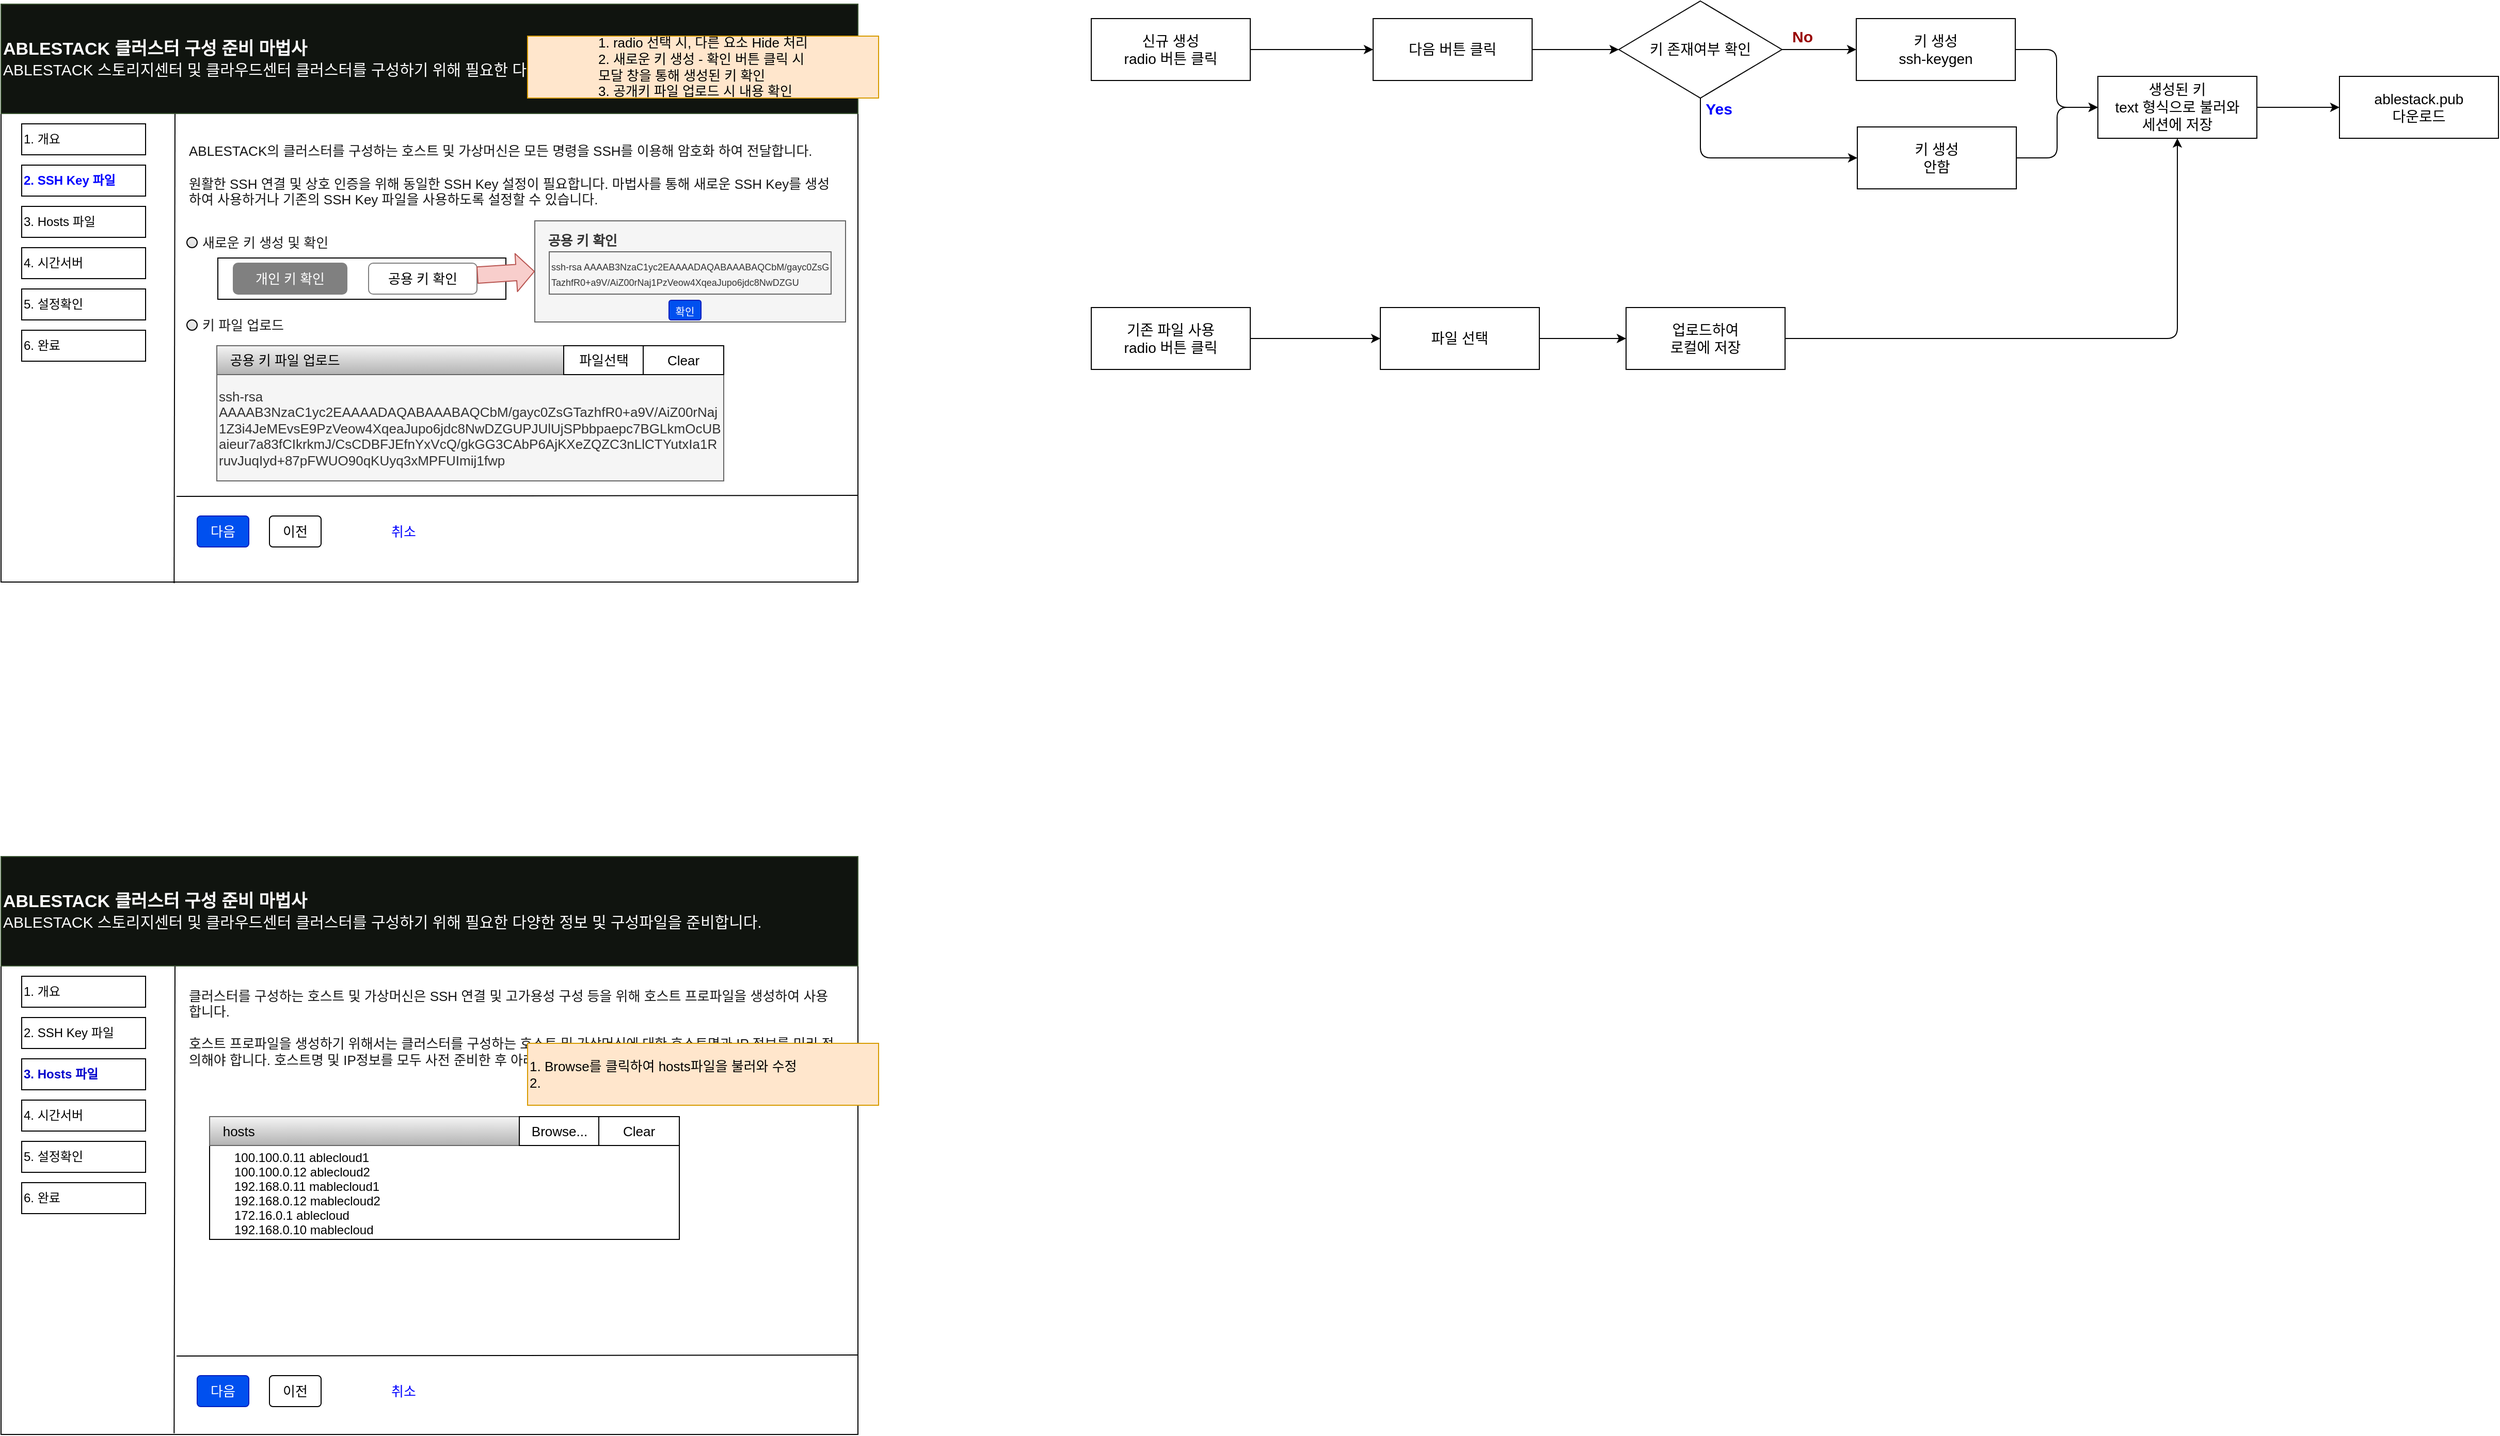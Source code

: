 <mxfile version="14.4.6" type="github">
  <diagram id="XoaDM2TkfQktanUWAJeV" name="클러스터 구성 준비(마법사)">
    <mxGraphModel dx="1134" dy="640" grid="1" gridSize="7" guides="1" tooltips="1" connect="1" arrows="1" fold="1" page="1" pageScale="1" pageWidth="1169" pageHeight="827" background="none" math="0" shadow="0">
      <root>
        <mxCell id="0" />
        <mxCell id="1" parent="0" />
        <mxCell id="__XMbqS7DblXaXG2py2k-1" value="" style="rounded=0;whiteSpace=wrap;html=1;" parent="1" vertex="1">
          <mxGeometry x="190" y="154" width="830" height="560" as="geometry" />
        </mxCell>
        <mxCell id="__XMbqS7DblXaXG2py2k-2" value="&lt;div style=&quot;&quot;&gt;&lt;font style=&quot;font-size: 17px&quot;&gt;&lt;b&gt;ABLESTACK 클러스터 구성 준비 마법사&lt;/b&gt;&lt;/font&gt;&lt;/div&gt;&lt;div style=&quot;font-size: 15px;&quot;&gt;&lt;font style=&quot;font-size: 15px&quot;&gt;ABLESTACK 스토리지센터 및 클라우드센터 클러스터를 구성하기 위해 필요한 다양한 정보 및 구성파일을 준비합니다.&lt;/font&gt;&lt;/div&gt;" style="text;html=1;strokeColor=#3A5431;align=left;verticalAlign=middle;whiteSpace=wrap;rounded=0;labelBackgroundColor=none;fontColor=#ffffff;fillColor=#10140F;" parent="1" vertex="1">
          <mxGeometry x="190" y="154" width="830" height="106" as="geometry" />
        </mxCell>
        <mxCell id="__XMbqS7DblXaXG2py2k-3" value="1. 개요" style="rounded=0;whiteSpace=wrap;html=1;align=left;" parent="1" vertex="1">
          <mxGeometry x="210" y="270" width="120" height="30" as="geometry" />
        </mxCell>
        <mxCell id="__XMbqS7DblXaXG2py2k-4" value="&lt;b&gt;2. SSH Key 파일&lt;/b&gt;" style="rounded=0;whiteSpace=wrap;html=1;align=left;fontColor=#0000FF;" parent="1" vertex="1">
          <mxGeometry x="210" y="310" width="120" height="30" as="geometry" />
        </mxCell>
        <mxCell id="__XMbqS7DblXaXG2py2k-5" value="3. Hosts 파일" style="rounded=0;whiteSpace=wrap;html=1;align=left;" parent="1" vertex="1">
          <mxGeometry x="210" y="350" width="120" height="30" as="geometry" />
        </mxCell>
        <mxCell id="__XMbqS7DblXaXG2py2k-6" value="5. 설정확인" style="rounded=0;whiteSpace=wrap;html=1;align=left;" parent="1" vertex="1">
          <mxGeometry x="210" y="430" width="120" height="30" as="geometry" />
        </mxCell>
        <mxCell id="__XMbqS7DblXaXG2py2k-7" value="4. 시간서버" style="rounded=0;whiteSpace=wrap;html=1;align=left;" parent="1" vertex="1">
          <mxGeometry x="210" y="390" width="120" height="30" as="geometry" />
        </mxCell>
        <mxCell id="__XMbqS7DblXaXG2py2k-8" value="6. 완료" style="rounded=0;whiteSpace=wrap;html=1;align=left;" parent="1" vertex="1">
          <mxGeometry x="210" y="470" width="120" height="30" as="geometry" />
        </mxCell>
        <mxCell id="__XMbqS7DblXaXG2py2k-11" value="" style="endArrow=none;html=1;fontColor=#FCFCFC;entryX=0.203;entryY=1.003;entryDx=0;entryDy=0;entryPerimeter=0;exitX=0.202;exitY=1.002;exitDx=0;exitDy=0;exitPerimeter=0;" parent="1" target="__XMbqS7DblXaXG2py2k-2" edge="1" source="__XMbqS7DblXaXG2py2k-1">
          <mxGeometry width="50" height="50" relative="1" as="geometry">
            <mxPoint x="358" y="600" as="sourcePoint" />
            <mxPoint x="640" y="300" as="targetPoint" />
          </mxGeometry>
        </mxCell>
        <mxCell id="__XMbqS7DblXaXG2py2k-12" value="" style="endArrow=none;html=1;fontColor=#FCFCFC;" parent="1" edge="1">
          <mxGeometry width="50" height="50" relative="1" as="geometry">
            <mxPoint x="360" y="631" as="sourcePoint" />
            <mxPoint x="1020" y="630" as="targetPoint" />
          </mxGeometry>
        </mxCell>
        <mxCell id="__XMbqS7DblXaXG2py2k-13" value="&lt;span style=&quot;color: rgb(21, 21, 21); font-family: redhattext, overpass, overpass, helvetica, arial, sans-serif; font-size: 13px; background-color: rgb(255, 255, 255);&quot;&gt;ABLESTACK의 클러스터를 구성하는 호스트 및 가상머신은 모든 명령을 SSH를 이용해 암호화 하여 전달합니다.&lt;/span&gt;&lt;br style=&quot;box-sizing: border-box; color: rgb(21, 21, 21); font-family: redhattext, overpass, overpass, helvetica, arial, sans-serif; font-size: 13px; background-color: rgb(255, 255, 255);&quot;&gt;&lt;br style=&quot;box-sizing: border-box; color: rgb(21, 21, 21); font-family: redhattext, overpass, overpass, helvetica, arial, sans-serif; font-size: 13px; background-color: rgb(255, 255, 255);&quot;&gt;&lt;span style=&quot;color: rgb(21, 21, 21); font-family: redhattext, overpass, overpass, helvetica, arial, sans-serif; font-size: 13px; background-color: rgb(255, 255, 255);&quot;&gt;원활한 SSH 연결 및 상호 인증을 위해 동일한 SSH Key 설정이 필요합니다. 마법사를 통해 새로운 SSH Key를 생성하여 사용하거나 기존의 SSH Key 파일을 사용하도록 설정할 수 있습니다.&lt;/span&gt;" style="text;html=1;strokeColor=none;fillColor=none;align=left;verticalAlign=middle;whiteSpace=wrap;rounded=0;labelBackgroundColor=none;fontColor=#1C1C1C;fontSize=13;" parent="1" vertex="1">
          <mxGeometry x="370" y="270" width="630" height="100" as="geometry" />
        </mxCell>
        <mxCell id="__XMbqS7DblXaXG2py2k-18" value="새로운 키 생성 및 확인" style="html=1;shadow=0;dashed=0;shape=mxgraph.bootstrap.radioButton2;labelPosition=right;verticalLabelPosition=middle;align=left;verticalAlign=middle;gradientColor=#DEDEDE;fillColor=#EDEDED;checked=0;spacing=5;checkedFill=#0085FC;checkedStroke=#ffffff;labelBackgroundColor=#ffffff;fontSize=13;fontColor=#1C1C1C;" parent="1" vertex="1">
          <mxGeometry x="370" y="380" width="10" height="10" as="geometry" />
        </mxCell>
        <mxCell id="__XMbqS7DblXaXG2py2k-19" value="키 파일 업로드" style="html=1;shadow=0;dashed=0;shape=mxgraph.bootstrap.radioButton2;labelPosition=right;verticalLabelPosition=middle;align=left;verticalAlign=middle;gradientColor=#DEDEDE;fillColor=#EDEDED;checked=0;spacing=5;checkedFill=#0085FC;checkedStroke=#ffffff;labelBackgroundColor=none;fontSize=13;fontColor=#1C1C1C;" parent="1" vertex="1">
          <mxGeometry x="370" y="460" width="10" height="10" as="geometry" />
        </mxCell>
        <mxCell id="__XMbqS7DblXaXG2py2k-28" value="" style="rounded=0;whiteSpace=wrap;html=1;labelBackgroundColor=none;fontSize=13;align=left;labelBorderColor=none;" parent="1" vertex="1">
          <mxGeometry x="400" y="400" width="279" height="40" as="geometry" />
        </mxCell>
        <mxCell id="__XMbqS7DblXaXG2py2k-29" value="개인 키 확인" style="rounded=1;whiteSpace=wrap;html=1;labelBackgroundColor=none;fontSize=13;fontColor=#ffffff;align=center;fillColor=#808080;strokeColor=#808080;" parent="1" vertex="1">
          <mxGeometry x="415" y="405" width="110" height="30" as="geometry" />
        </mxCell>
        <mxCell id="__XMbqS7DblXaXG2py2k-30" value="공용 키 확인" style="rounded=1;whiteSpace=wrap;html=1;labelBackgroundColor=none;fontSize=13;align=center;fillColor=#FFFFFF;strokeColor=#808080;" parent="1" vertex="1">
          <mxGeometry x="546" y="405" width="105" height="30" as="geometry" />
        </mxCell>
        <mxCell id="__XMbqS7DblXaXG2py2k-38" value="&lt;div style=&quot;text-align: left&quot;&gt;&lt;span&gt;1. radio 선택 시, 다른 요소 Hide 처리&lt;/span&gt;&lt;/div&gt;&lt;span&gt;&lt;div style=&quot;text-align: left&quot;&gt;&lt;span&gt;2. 새로운 키 생성 - 확인 버튼 클릭 시 &lt;br&gt;모달 창을 통해 생성된 키 확인&lt;/span&gt;&lt;/div&gt;&lt;div style=&quot;text-align: left&quot;&gt;&lt;span&gt;3. 공개키 파일 업로드 시 내용 확인&lt;/span&gt;&lt;/div&gt;&lt;/span&gt;" style="rounded=0;whiteSpace=wrap;html=1;labelBackgroundColor=none;strokeColor=#d79b00;fillColor=#ffe6cc;fontSize=13;align=center;" parent="1" vertex="1">
          <mxGeometry x="700" y="185" width="340" height="60" as="geometry" />
        </mxCell>
        <mxCell id="__XMbqS7DblXaXG2py2k-39" value="다음" style="rounded=1;whiteSpace=wrap;html=1;labelBackgroundColor=none;strokeColor=#001DBC;fillColor=#0050ef;fontSize=13;fontColor=#ffffff;align=center;arcSize=11;" parent="1" vertex="1">
          <mxGeometry x="380" y="650" width="50" height="30" as="geometry" />
        </mxCell>
        <mxCell id="__XMbqS7DblXaXG2py2k-40" value="이전" style="rounded=1;whiteSpace=wrap;html=1;labelBackgroundColor=none;strokeColor=#000000;fillColor=#ffffff;fontSize=13;fontColor=#000000;align=center;arcSize=11;" parent="1" vertex="1">
          <mxGeometry x="450" y="650" width="50" height="30" as="geometry" />
        </mxCell>
        <mxCell id="__XMbqS7DblXaXG2py2k-41" value="취소" style="text;html=1;strokeColor=none;fillColor=none;align=center;verticalAlign=middle;whiteSpace=wrap;rounded=0;labelBackgroundColor=none;fontSize=13;fontColor=#0000FF;" parent="1" vertex="1">
          <mxGeometry x="560" y="655" width="40" height="20" as="geometry" />
        </mxCell>
        <mxCell id="__XMbqS7DblXaXG2py2k-42" value="" style="rounded=0;whiteSpace=wrap;html=1;" parent="1" vertex="1">
          <mxGeometry x="190" y="980" width="830" height="560" as="geometry" />
        </mxCell>
        <mxCell id="__XMbqS7DblXaXG2py2k-43" value="&lt;div style=&quot;&quot;&gt;&lt;font style=&quot;font-size: 17px&quot;&gt;&lt;b&gt;ABLESTACK 클러스터 구성 준비 마법사&lt;/b&gt;&lt;/font&gt;&lt;/div&gt;&lt;div style=&quot;font-size: 15px;&quot;&gt;&lt;font style=&quot;font-size: 15px&quot;&gt;ABLESTACK 스토리지센터 및 클라우드센터 클러스터를 구성하기 위해 필요한 다양한 정보 및 구성파일을 준비합니다.&lt;/font&gt;&lt;/div&gt;" style="text;html=1;strokeColor=#3A5431;align=left;verticalAlign=middle;whiteSpace=wrap;rounded=0;labelBackgroundColor=none;fontColor=#ffffff;fillColor=#10140F;" parent="1" vertex="1">
          <mxGeometry x="190" y="980" width="830" height="106" as="geometry" />
        </mxCell>
        <mxCell id="__XMbqS7DblXaXG2py2k-44" value="1. 개요" style="rounded=0;whiteSpace=wrap;html=1;align=left;" parent="1" vertex="1">
          <mxGeometry x="210" y="1096" width="120" height="30" as="geometry" />
        </mxCell>
        <mxCell id="__XMbqS7DblXaXG2py2k-45" value="&lt;span style=&quot;font-weight: normal&quot;&gt;&lt;font color=&quot;#000000&quot;&gt;2. SSH Key 파일&lt;/font&gt;&lt;/span&gt;" style="rounded=0;whiteSpace=wrap;html=1;align=left;fontColor=#0000FF;fontStyle=1" parent="1" vertex="1">
          <mxGeometry x="210" y="1136" width="120" height="30" as="geometry" />
        </mxCell>
        <mxCell id="__XMbqS7DblXaXG2py2k-46" value="&lt;b&gt;&lt;font color=&quot;#0000cc&quot;&gt;3. Hosts 파일&lt;/font&gt;&lt;/b&gt;" style="rounded=0;whiteSpace=wrap;html=1;align=left;" parent="1" vertex="1">
          <mxGeometry x="210" y="1176" width="120" height="30" as="geometry" />
        </mxCell>
        <mxCell id="__XMbqS7DblXaXG2py2k-47" value="5. 설정확인" style="rounded=0;whiteSpace=wrap;html=1;align=left;" parent="1" vertex="1">
          <mxGeometry x="210" y="1256" width="120" height="30" as="geometry" />
        </mxCell>
        <mxCell id="__XMbqS7DblXaXG2py2k-48" value="4. 시간서버" style="rounded=0;whiteSpace=wrap;html=1;align=left;" parent="1" vertex="1">
          <mxGeometry x="210" y="1216" width="120" height="30" as="geometry" />
        </mxCell>
        <mxCell id="__XMbqS7DblXaXG2py2k-49" value="6. 완료" style="rounded=0;whiteSpace=wrap;html=1;align=left;" parent="1" vertex="1">
          <mxGeometry x="210" y="1296" width="120" height="30" as="geometry" />
        </mxCell>
        <mxCell id="__XMbqS7DblXaXG2py2k-50" value="" style="endArrow=none;html=1;fontColor=#FCFCFC;entryX=0.203;entryY=1.003;entryDx=0;entryDy=0;entryPerimeter=0;exitX=0.202;exitY=0.998;exitDx=0;exitDy=0;exitPerimeter=0;" parent="1" target="__XMbqS7DblXaXG2py2k-43" edge="1" source="__XMbqS7DblXaXG2py2k-42">
          <mxGeometry width="50" height="50" relative="1" as="geometry">
            <mxPoint x="358" y="1426" as="sourcePoint" />
            <mxPoint x="640" y="1126" as="targetPoint" />
          </mxGeometry>
        </mxCell>
        <mxCell id="__XMbqS7DblXaXG2py2k-51" value="" style="endArrow=none;html=1;fontColor=#FCFCFC;" parent="1" edge="1">
          <mxGeometry width="50" height="50" relative="1" as="geometry">
            <mxPoint x="360" y="1464" as="sourcePoint" />
            <mxPoint x="1020" y="1463" as="targetPoint" />
          </mxGeometry>
        </mxCell>
        <mxCell id="__XMbqS7DblXaXG2py2k-52" value="&lt;font style=&quot;font-size: 13px&quot;&gt;&lt;span style=&quot;color: rgb(21 , 21 , 21) ; font-family: &amp;#34;redhattext&amp;#34; , &amp;#34;overpass&amp;#34; , &amp;#34;overpass&amp;#34; , &amp;#34;helvetica&amp;#34; , &amp;#34;arial&amp;#34; , sans-serif ; background-color: rgb(255 , 255 , 255)&quot;&gt;클러스터를 구성하는 호스트 및 가상머신은 SSH 연결 및 고가용성 구성 등을 위해 호스트 프로파일을 생성하여 사용합니다.&lt;/span&gt;&lt;br style=&quot;box-sizing: border-box ; color: rgb(21 , 21 , 21) ; font-family: &amp;#34;redhattext&amp;#34; , &amp;#34;overpass&amp;#34; , &amp;#34;overpass&amp;#34; , &amp;#34;helvetica&amp;#34; , &amp;#34;arial&amp;#34; , sans-serif ; background-color: rgb(255 , 255 , 255)&quot;&gt;&lt;br style=&quot;box-sizing: border-box ; color: rgb(21 , 21 , 21) ; font-family: &amp;#34;redhattext&amp;#34; , &amp;#34;overpass&amp;#34; , &amp;#34;overpass&amp;#34; , &amp;#34;helvetica&amp;#34; , &amp;#34;arial&amp;#34; , sans-serif ; background-color: rgb(255 , 255 , 255)&quot;&gt;&lt;span style=&quot;color: rgb(21 , 21 , 21) ; font-family: &amp;#34;redhattext&amp;#34; , &amp;#34;overpass&amp;#34; , &amp;#34;overpass&amp;#34; , &amp;#34;helvetica&amp;#34; , &amp;#34;arial&amp;#34; , sans-serif ; background-color: rgb(255 , 255 , 255)&quot;&gt;호스트 프로파일을 생성하기 위해서는 클러스터를 구성하는 호스트 및 가상머신에 대한 호스트명과 IP 정보를 미리 정의해야 합니다. 호스트명 및 IP정보를 모두 사전 준비한 후 아래의 정보를 구성하십시오.&lt;/span&gt;&lt;/font&gt;" style="text;html=1;strokeColor=none;fillColor=none;align=left;verticalAlign=middle;whiteSpace=wrap;rounded=0;labelBackgroundColor=none;fontColor=#1C1C1C;fontSize=13;" parent="1" vertex="1">
          <mxGeometry x="370" y="1096" width="630" height="100" as="geometry" />
        </mxCell>
        <mxCell id="__XMbqS7DblXaXG2py2k-62" value="다음" style="rounded=1;whiteSpace=wrap;html=1;labelBackgroundColor=none;strokeColor=#001DBC;fillColor=#0050ef;fontSize=13;fontColor=#ffffff;align=center;arcSize=11;" parent="1" vertex="1">
          <mxGeometry x="380" y="1483" width="50" height="30" as="geometry" />
        </mxCell>
        <mxCell id="__XMbqS7DblXaXG2py2k-63" value="이전" style="rounded=1;whiteSpace=wrap;html=1;labelBackgroundColor=none;strokeColor=#000000;fillColor=#ffffff;fontSize=13;fontColor=#000000;align=center;arcSize=11;" parent="1" vertex="1">
          <mxGeometry x="450" y="1483" width="50" height="30" as="geometry" />
        </mxCell>
        <mxCell id="__XMbqS7DblXaXG2py2k-64" value="취소" style="text;html=1;strokeColor=none;fillColor=none;align=center;verticalAlign=middle;whiteSpace=wrap;rounded=0;labelBackgroundColor=none;fontSize=13;fontColor=#0000FF;" parent="1" vertex="1">
          <mxGeometry x="560" y="1488" width="40" height="20" as="geometry" />
        </mxCell>
        <mxCell id="__XMbqS7DblXaXG2py2k-66" value="" style="rounded=0;whiteSpace=wrap;html=1;labelBackgroundColor=#080808;strokeColor=#000000;fillColor=#FFFFFF;fontSize=13;fontColor=#0000CC;align=center;" parent="1" vertex="1">
          <mxGeometry x="392" y="1260" width="455" height="91" as="geometry" />
        </mxCell>
        <mxCell id="__XMbqS7DblXaXG2py2k-67" value="&amp;nbsp; &amp;nbsp;hosts" style="rounded=0;whiteSpace=wrap;html=1;labelBackgroundColor=none;strokeColor=#666666;fillColor=#f5f5f5;fontSize=13;align=left;gradientColor=#b3b3b3;" parent="1" vertex="1">
          <mxGeometry x="392" y="1232" width="454" height="28" as="geometry" />
        </mxCell>
        <mxCell id="__XMbqS7DblXaXG2py2k-68" value="&lt;font color=&quot;#000000&quot;&gt;Browse...&lt;/font&gt;" style="rounded=0;whiteSpace=wrap;html=1;labelBackgroundColor=none;strokeColor=#000000;fillColor=#FFFFFF;fontSize=13;fontColor=#0000CC;align=center;" parent="1" vertex="1">
          <mxGeometry x="692" y="1232" width="78" height="28" as="geometry" />
        </mxCell>
        <mxCell id="__XMbqS7DblXaXG2py2k-69" value="&lt;font color=&quot;#000000&quot;&gt;Clear&lt;/font&gt;" style="rounded=0;whiteSpace=wrap;html=1;labelBackgroundColor=none;strokeColor=#000000;fillColor=#FFFFFF;fontSize=13;fontColor=#0000CC;align=center;" parent="1" vertex="1">
          <mxGeometry x="769" y="1232" width="78" height="28" as="geometry" />
        </mxCell>
        <mxCell id="__XMbqS7DblXaXG2py2k-70" value="&lt;p class=&quot;p1&quot; style=&quot;margin: 0px ; font-stretch: normal ; font-size: 12px ; line-height: normal ; color: rgb(0 , 0 , 0)&quot;&gt;100.100.0.11 ablecloud1&lt;/p&gt;&lt;p class=&quot;p1&quot; style=&quot;margin: 0px ; font-stretch: normal ; font-size: 12px ; line-height: normal ; color: rgb(0 , 0 , 0)&quot;&gt;100.100.0.12 ablecloud2&lt;/p&gt;&lt;p class=&quot;p1&quot; style=&quot;margin: 0px ; font-stretch: normal ; font-size: 12px ; line-height: normal ; color: rgb(0 , 0 , 0)&quot;&gt;192.168.0.11 mablecloud1&lt;/p&gt;&lt;p class=&quot;p1&quot; style=&quot;margin: 0px ; font-stretch: normal ; font-size: 12px ; line-height: normal ; color: rgb(0 , 0 , 0)&quot;&gt;192.168.0.12 mablecloud2&lt;/p&gt;&lt;p class=&quot;p1&quot; style=&quot;margin: 0px ; font-stretch: normal ; font-size: 12px ; line-height: normal ; color: rgb(0 , 0 , 0)&quot;&gt;172.16.0.1 ablecloud&lt;/p&gt;&lt;p class=&quot;p1&quot; style=&quot;margin: 0px ; font-stretch: normal ; font-size: 12px ; line-height: normal ; color: rgb(0 , 0 , 0)&quot;&gt;192.168.0.10 mablecloud&lt;/p&gt;" style="text;html=1;strokeColor=none;fillColor=none;align=left;verticalAlign=middle;whiteSpace=wrap;rounded=0;labelBackgroundColor=none;fontSize=13;fontColor=#0000CC;" parent="1" vertex="1">
          <mxGeometry x="414" y="1260" width="189" height="91" as="geometry" />
        </mxCell>
        <mxCell id="__XMbqS7DblXaXG2py2k-65" value="&lt;div&gt;1. Browse를 클릭하여 hosts파일을 불러와 수정&lt;/div&gt;&lt;div&gt;2.&amp;nbsp;&lt;/div&gt;" style="rounded=0;whiteSpace=wrap;html=1;labelBackgroundColor=none;strokeColor=#d79b00;fillColor=#ffe6cc;fontSize=13;align=left;" parent="1" vertex="1">
          <mxGeometry x="700" y="1161" width="340" height="60" as="geometry" />
        </mxCell>
        <mxCell id="GMiYerokD48OvthXEgpa-3" value="" style="edgeStyle=orthogonalEdgeStyle;orthogonalLoop=1;jettySize=auto;html=1;rounded=1;" parent="1" source="GMiYerokD48OvthXEgpa-1" target="GMiYerokD48OvthXEgpa-2" edge="1">
          <mxGeometry relative="1" as="geometry" />
        </mxCell>
        <mxCell id="GMiYerokD48OvthXEgpa-1" value="&lt;font style=&quot;font-size: 14px&quot;&gt;신규 생성&lt;br&gt;radio 버튼 클릭&lt;br&gt;&lt;/font&gt;" style="rounded=0;whiteSpace=wrap;html=1;align=center;" parent="1" vertex="1">
          <mxGeometry x="1246" y="168" width="154" height="60" as="geometry" />
        </mxCell>
        <mxCell id="GMiYerokD48OvthXEgpa-16" value="" style="edgeStyle=orthogonalEdgeStyle;rounded=1;orthogonalLoop=1;jettySize=auto;html=1;entryX=0;entryY=0.5;entryDx=0;entryDy=0;" parent="1" source="GMiYerokD48OvthXEgpa-2" target="GMiYerokD48OvthXEgpa-19" edge="1">
          <mxGeometry relative="1" as="geometry">
            <mxPoint x="1753" y="216" as="targetPoint" />
          </mxGeometry>
        </mxCell>
        <mxCell id="GMiYerokD48OvthXEgpa-2" value="&lt;span style=&quot;font-size: 14px&quot;&gt;다음 버튼 클릭&lt;/span&gt;" style="rounded=0;whiteSpace=wrap;html=1;align=center;" parent="1" vertex="1">
          <mxGeometry x="1519" y="168" width="154" height="60" as="geometry" />
        </mxCell>
        <mxCell id="GMiYerokD48OvthXEgpa-10" value="" style="edgeStyle=orthogonalEdgeStyle;orthogonalLoop=1;jettySize=auto;html=1;rounded=1;" parent="1" source="GMiYerokD48OvthXEgpa-12" target="GMiYerokD48OvthXEgpa-13" edge="1">
          <mxGeometry relative="1" as="geometry" />
        </mxCell>
        <mxCell id="GMiYerokD48OvthXEgpa-12" value="&lt;font style=&quot;font-size: 14px&quot;&gt;기존 파일 사용&lt;br&gt;radio 버튼 클릭&lt;br&gt;&lt;/font&gt;" style="rounded=0;whiteSpace=wrap;html=1;align=center;" parent="1" vertex="1">
          <mxGeometry x="1246" y="448" width="154" height="60" as="geometry" />
        </mxCell>
        <mxCell id="89EKyDgW7ggEvaJcWjJE-21" style="edgeStyle=orthogonalEdgeStyle;rounded=1;orthogonalLoop=1;jettySize=auto;html=1;exitX=1;exitY=0.5;exitDx=0;exitDy=0;fontColor=#990000;entryX=0.5;entryY=1;entryDx=0;entryDy=0;" edge="1" parent="1" source="89EKyDgW7ggEvaJcWjJE-28" target="89EKyDgW7ggEvaJcWjJE-18">
          <mxGeometry relative="1" as="geometry">
            <mxPoint x="2191" y="371" as="targetPoint" />
          </mxGeometry>
        </mxCell>
        <mxCell id="89EKyDgW7ggEvaJcWjJE-29" style="edgeStyle=orthogonalEdgeStyle;rounded=1;orthogonalLoop=1;jettySize=auto;html=1;exitX=1;exitY=0.5;exitDx=0;exitDy=0;entryX=0;entryY=0.5;entryDx=0;entryDy=0;fontColor=#990000;" edge="1" parent="1" source="GMiYerokD48OvthXEgpa-13" target="89EKyDgW7ggEvaJcWjJE-28">
          <mxGeometry relative="1" as="geometry" />
        </mxCell>
        <mxCell id="GMiYerokD48OvthXEgpa-13" value="&lt;font style=&quot;font-size: 14px&quot;&gt;파일 선택&lt;/font&gt;" style="rounded=0;whiteSpace=wrap;html=1;align=center;" parent="1" vertex="1">
          <mxGeometry x="1526" y="448" width="154" height="60" as="geometry" />
        </mxCell>
        <mxCell id="GMiYerokD48OvthXEgpa-18" value="" style="edgeStyle=orthogonalEdgeStyle;rounded=1;orthogonalLoop=1;jettySize=auto;html=1;exitX=1;exitY=0.5;exitDx=0;exitDy=0;" parent="1" source="GMiYerokD48OvthXEgpa-19" target="GMiYerokD48OvthXEgpa-17" edge="1">
          <mxGeometry relative="1" as="geometry">
            <mxPoint x="1907.0" y="216" as="sourcePoint" />
          </mxGeometry>
        </mxCell>
        <mxCell id="89EKyDgW7ggEvaJcWjJE-19" value="" style="edgeStyle=orthogonalEdgeStyle;rounded=1;orthogonalLoop=1;jettySize=auto;html=1;fontColor=#990000;" edge="1" parent="1" source="GMiYerokD48OvthXEgpa-17" target="89EKyDgW7ggEvaJcWjJE-18">
          <mxGeometry relative="1" as="geometry" />
        </mxCell>
        <mxCell id="GMiYerokD48OvthXEgpa-17" value="&lt;span style=&quot;font-size: 14px&quot;&gt;키 생성&lt;br&gt;ssh-keygen&lt;/span&gt;" style="rounded=0;whiteSpace=wrap;html=1;align=center;" parent="1" vertex="1">
          <mxGeometry x="1987" y="168" width="154" height="60" as="geometry" />
        </mxCell>
        <mxCell id="GMiYerokD48OvthXEgpa-23" style="edgeStyle=orthogonalEdgeStyle;rounded=1;orthogonalLoop=1;jettySize=auto;html=1;exitX=0.5;exitY=1;exitDx=0;exitDy=0;entryX=0;entryY=0.5;entryDx=0;entryDy=0;" parent="1" source="GMiYerokD48OvthXEgpa-19" target="GMiYerokD48OvthXEgpa-22" edge="1">
          <mxGeometry relative="1" as="geometry" />
        </mxCell>
        <mxCell id="GMiYerokD48OvthXEgpa-19" value="&lt;span style=&quot;font-size: 14px&quot;&gt;키 존재여부 확인&lt;/span&gt;" style="rhombus;whiteSpace=wrap;html=1;align=center;" parent="1" vertex="1">
          <mxGeometry x="1757" y="151" width="158" height="94" as="geometry" />
        </mxCell>
        <mxCell id="89EKyDgW7ggEvaJcWjJE-20" style="edgeStyle=orthogonalEdgeStyle;rounded=1;orthogonalLoop=1;jettySize=auto;html=1;exitX=1;exitY=0.5;exitDx=0;exitDy=0;entryX=0;entryY=0.5;entryDx=0;entryDy=0;fontColor=#990000;" edge="1" parent="1" source="GMiYerokD48OvthXEgpa-22" target="89EKyDgW7ggEvaJcWjJE-18">
          <mxGeometry relative="1" as="geometry" />
        </mxCell>
        <mxCell id="GMiYerokD48OvthXEgpa-22" value="&lt;span style=&quot;font-size: 14px&quot;&gt;키 생성&lt;br&gt;안함&lt;/span&gt;" style="rounded=0;whiteSpace=wrap;html=1;align=center;" parent="1" vertex="1">
          <mxGeometry x="1988" y="273" width="154" height="60" as="geometry" />
        </mxCell>
        <mxCell id="89EKyDgW7ggEvaJcWjJE-5" value="ssh-rsa AAAAB3NzaC1yc2EAAAADAQABAAABAQCbM/gayc0ZsGTazhfR0+a9V/AiZ00rNaj&lt;br&gt;1Z3i4JeMEvsE9PzVeow4XqeaJupo6jdc8NwDZGUPJUlUjSPbbpaepc7BGLkmOcUB&lt;br&gt;aieur7a83fCIkrkmJ/CsCDBFJEfnYxVcQ/gkGG3CAbP6AjKXeZQZC3nLlCTYutxIa1R&lt;br&gt;ruvJuqIyd+87pFWUO90qKUyq3xMPFUImij1fwp" style="rounded=0;whiteSpace=wrap;html=1;labelBackgroundColor=none;fontSize=13;align=left;labelBorderColor=none;fillColor=#f5f5f5;strokeColor=#666666;fontColor=#333333;" vertex="1" parent="1">
          <mxGeometry x="399" y="513" width="491" height="103" as="geometry" />
        </mxCell>
        <mxCell id="89EKyDgW7ggEvaJcWjJE-6" value="&amp;nbsp; &amp;nbsp;공용 키 파일 업로드" style="rounded=0;whiteSpace=wrap;html=1;labelBackgroundColor=none;strokeColor=#666666;fillColor=#f5f5f5;fontSize=13;align=left;gradientColor=#b3b3b3;" vertex="1" parent="1">
          <mxGeometry x="399" y="485" width="491" height="28" as="geometry" />
        </mxCell>
        <mxCell id="89EKyDgW7ggEvaJcWjJE-7" value="&lt;font color=&quot;#000000&quot;&gt;파일선택&lt;/font&gt;" style="rounded=0;whiteSpace=wrap;html=1;labelBackgroundColor=none;strokeColor=#000000;fillColor=#FFFFFF;fontSize=13;fontColor=#0000CC;align=center;" vertex="1" parent="1">
          <mxGeometry x="735" y="485" width="78" height="28" as="geometry" />
        </mxCell>
        <mxCell id="89EKyDgW7ggEvaJcWjJE-8" value="&lt;font color=&quot;#000000&quot;&gt;Clear&lt;/font&gt;" style="rounded=0;whiteSpace=wrap;html=1;labelBackgroundColor=none;strokeColor=#000000;fillColor=#FFFFFF;fontSize=13;fontColor=#0000CC;align=center;" vertex="1" parent="1">
          <mxGeometry x="812" y="485" width="78" height="28" as="geometry" />
        </mxCell>
        <mxCell id="89EKyDgW7ggEvaJcWjJE-10" value="&lt;b&gt;&lt;font style=&quot;font-size: 13px&quot;&gt;&amp;nbsp; &amp;nbsp;공용 키 확인&lt;br&gt;&lt;br&gt;&lt;br&gt;&lt;/font&gt;&lt;/b&gt;&lt;br&gt;&lt;br&gt;" style="rounded=0;whiteSpace=wrap;html=1;strokeColor=#666666;fillColor=#f5f5f5;fontColor=#333333;align=left;" vertex="1" parent="1">
          <mxGeometry x="707" y="364" width="301" height="98" as="geometry" />
        </mxCell>
        <mxCell id="89EKyDgW7ggEvaJcWjJE-11" value="" style="shape=flexArrow;endArrow=classic;html=1;fontColor=#000000;entryX=0;entryY=0.5;entryDx=0;entryDy=0;fillColor=#f8cecc;strokeColor=#b85450;width=15.833;endSize=5.508;" edge="1" parent="1" source="__XMbqS7DblXaXG2py2k-30" target="89EKyDgW7ggEvaJcWjJE-10">
          <mxGeometry width="50" height="50" relative="1" as="geometry">
            <mxPoint x="595" y="484" as="sourcePoint" />
            <mxPoint x="645" y="434" as="targetPoint" />
          </mxGeometry>
        </mxCell>
        <mxCell id="89EKyDgW7ggEvaJcWjJE-12" value="&lt;font style=&quot;font-size: 9px&quot;&gt;&lt;font style=&quot;font-size: 9px&quot;&gt;ssh-rsa AAAAB3NzaC1yc2EAAAADAQABAAABAQCbM/gayc0ZsG&lt;br style=&quot;font-size: 9px&quot;&gt;TazhfR0+a9V/AiZ00rNaj1&lt;/font&gt;PzVeow4XqeaJupo6jdc8NwDZGU&lt;/font&gt;" style="rounded=0;whiteSpace=wrap;html=1;strokeColor=#666666;fillColor=#f5f5f5;fontColor=#333333;align=left;" vertex="1" parent="1">
          <mxGeometry x="721" y="394" width="273" height="41" as="geometry" />
        </mxCell>
        <mxCell id="89EKyDgW7ggEvaJcWjJE-13" value="&lt;font style=&quot;font-size: 10px&quot;&gt;확인&lt;/font&gt;" style="rounded=1;whiteSpace=wrap;html=1;labelBackgroundColor=none;strokeColor=#001DBC;fillColor=#0050ef;fontSize=13;fontColor=#ffffff;align=center;arcSize=11;" vertex="1" parent="1">
          <mxGeometry x="837" y="441" width="31" height="19" as="geometry" />
        </mxCell>
        <mxCell id="89EKyDgW7ggEvaJcWjJE-15" value="&lt;b&gt;&lt;font style=&quot;font-size: 15px&quot;&gt;No&lt;/font&gt;&lt;/b&gt;" style="text;html=1;strokeColor=none;fillColor=none;align=center;verticalAlign=middle;whiteSpace=wrap;rounded=0;fontColor=#990000;" vertex="1" parent="1">
          <mxGeometry x="1915" y="175" width="40" height="20" as="geometry" />
        </mxCell>
        <mxCell id="89EKyDgW7ggEvaJcWjJE-16" value="&lt;b&gt;&lt;font style=&quot;font-size: 15px&quot; color=&quot;#0000ff&quot;&gt;Yes&lt;/font&gt;&lt;/b&gt;" style="text;html=1;strokeColor=none;fillColor=none;align=center;verticalAlign=middle;whiteSpace=wrap;rounded=0;fontColor=#990000;" vertex="1" parent="1">
          <mxGeometry x="1834" y="245" width="40" height="20" as="geometry" />
        </mxCell>
        <mxCell id="89EKyDgW7ggEvaJcWjJE-23" value="" style="edgeStyle=orthogonalEdgeStyle;rounded=1;orthogonalLoop=1;jettySize=auto;html=1;fontColor=#990000;" edge="1" parent="1" source="89EKyDgW7ggEvaJcWjJE-18" target="89EKyDgW7ggEvaJcWjJE-22">
          <mxGeometry relative="1" as="geometry" />
        </mxCell>
        <mxCell id="89EKyDgW7ggEvaJcWjJE-18" value="&lt;span style=&quot;font-size: 14px&quot;&gt;생성된 키&lt;br&gt;text 형식으로 불러와&lt;br&gt;세션에 저장&lt;br&gt;&lt;/span&gt;" style="rounded=0;whiteSpace=wrap;html=1;align=center;" vertex="1" parent="1">
          <mxGeometry x="2221" y="224" width="154" height="60" as="geometry" />
        </mxCell>
        <mxCell id="89EKyDgW7ggEvaJcWjJE-22" value="&lt;span style=&quot;font-size: 14px&quot;&gt;ablestack.pub&lt;br&gt;다운로드&lt;br&gt;&lt;/span&gt;" style="rounded=0;whiteSpace=wrap;html=1;align=center;" vertex="1" parent="1">
          <mxGeometry x="2455" y="224" width="154" height="60" as="geometry" />
        </mxCell>
        <mxCell id="89EKyDgW7ggEvaJcWjJE-28" value="&lt;font style=&quot;font-size: 14px&quot;&gt;업로드하여&lt;br&gt;로컬에 저장&lt;br&gt;&lt;/font&gt;" style="rounded=0;whiteSpace=wrap;html=1;align=center;" vertex="1" parent="1">
          <mxGeometry x="1764" y="448" width="154" height="60" as="geometry" />
        </mxCell>
      </root>
    </mxGraphModel>
  </diagram>
</mxfile>
